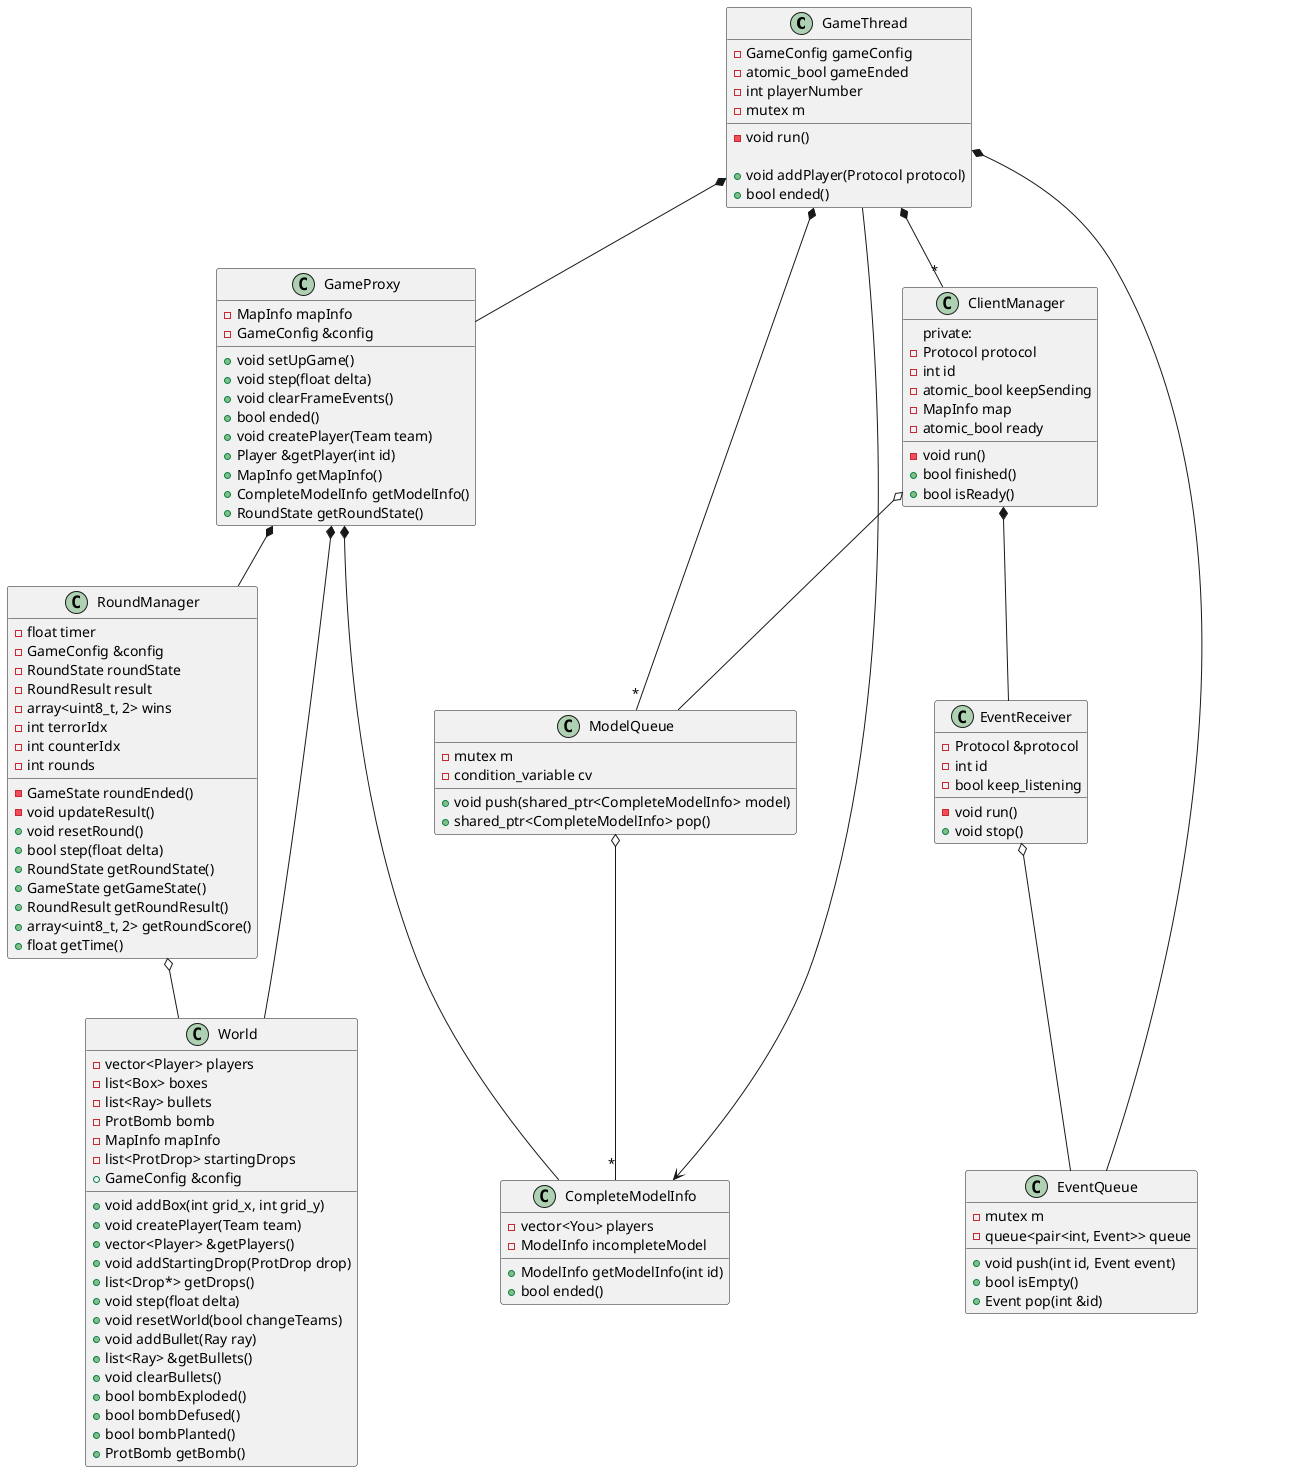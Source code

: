 @startuml
class GameThread{
    - GameConfig gameConfig
    - atomic_bool gameEnded
    - int playerNumber
    - mutex m

    - void run()
    
    + void addPlayer(Protocol protocol)
    + bool ended()
}

class CompleteModelInfo{
    - vector<You> players
    - ModelInfo incompleteModel
    
    + ModelInfo getModelInfo(int id)
    + bool ended()
}

class ClientManager{
    private:
    - Protocol protocol
    - int id
    - atomic_bool keepSending
    - MapInfo map
    - atomic_bool ready

    - void run()
    + bool finished()
    + bool isReady()
}

class GameProxy{
    - MapInfo mapInfo
    - GameConfig &config
    
    + void setUpGame()
    + void step(float delta)
    + void clearFrameEvents()
    + bool ended()     
    + void createPlayer(Team team)
    + Player &getPlayer(int id)        
    + MapInfo getMapInfo()
    + CompleteModelInfo getModelInfo()
    + RoundState getRoundState()
}

class ModelQueue{
    - mutex m
    - condition_variable cv

    + void push(shared_ptr<CompleteModelInfo> model)
    + shared_ptr<CompleteModelInfo> pop()
}

class EventReceiver{
    - Protocol &protocol
    - int id
    - bool keep_listening

    - void run()
    + void stop()
}

class EventQueue{
    - mutex m
    - queue<pair<int, Event>> queue

    + void push(int id, Event event)
    + bool isEmpty()
    + Event pop(int &id)
}

class RoundManager{
    - float timer
    - GameConfig &config
    - RoundState roundState
    - RoundResult result
    - array<uint8_t, 2> wins
    - int terrorIdx
    - int counterIdx
    - int rounds

    - GameState roundEnded()
    - void updateResult()
    + void resetRound()
    + bool step(float delta)
    + RoundState getRoundState()
    + GameState getGameState()
    + RoundResult getRoundResult()
    + array<uint8_t, 2> getRoundScore()
    + float getTime()
}

class World{
    - vector<Player> players
    - list<Box> boxes
    - list<Ray> bullets
    - ProtBomb bomb
    - MapInfo mapInfo
    - list<ProtDrop> startingDrops
    + GameConfig &config

    + void addBox(int grid_x, int grid_y)
    + void createPlayer(Team team)
    + vector<Player> &getPlayers()
    + void addStartingDrop(ProtDrop drop)
    + list<Drop*> getDrops()
    + void step(float delta)
    + void resetWorld(bool changeTeams)
    + void addBullet(Ray ray)
    + list<Ray> &getBullets()
    + void clearBullets()
    + bool bombExploded()
    + bool bombDefused()
    + bool bombPlanted()
    + ProtBomb getBomb()
}

GameThread *-- EventQueue
GameThread *-- "*" ClientManager
GameThread *-- "*" ModelQueue
GameThread *-- GameProxy
GameThread --> CompleteModelInfo
ClientManager *-- EventReceiver
ClientManager o-- ModelQueue
GameProxy *-- CompleteModelInfo
GameProxy *-- RoundManager
GameProxy *-- World
ModelQueue o-- "*" CompleteModelInfo
EventReceiver o-- EventQueue
RoundManager o-- World

@enduml
